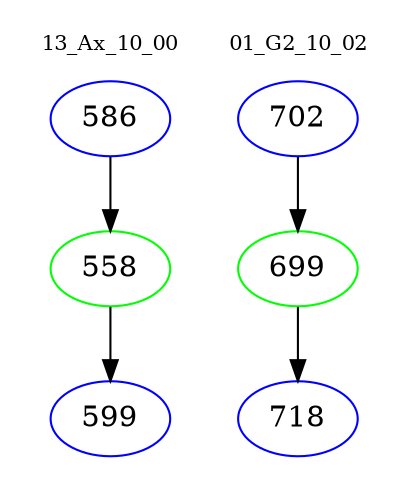 digraph{
subgraph cluster_0 {
color = white
label = "13_Ax_10_00";
fontsize=10;
T0_586 [label="586", color="blue"]
T0_586 -> T0_558 [color="black"]
T0_558 [label="558", color="green"]
T0_558 -> T0_599 [color="black"]
T0_599 [label="599", color="blue"]
}
subgraph cluster_1 {
color = white
label = "01_G2_10_02";
fontsize=10;
T1_702 [label="702", color="blue"]
T1_702 -> T1_699 [color="black"]
T1_699 [label="699", color="green"]
T1_699 -> T1_718 [color="black"]
T1_718 [label="718", color="blue"]
}
}

